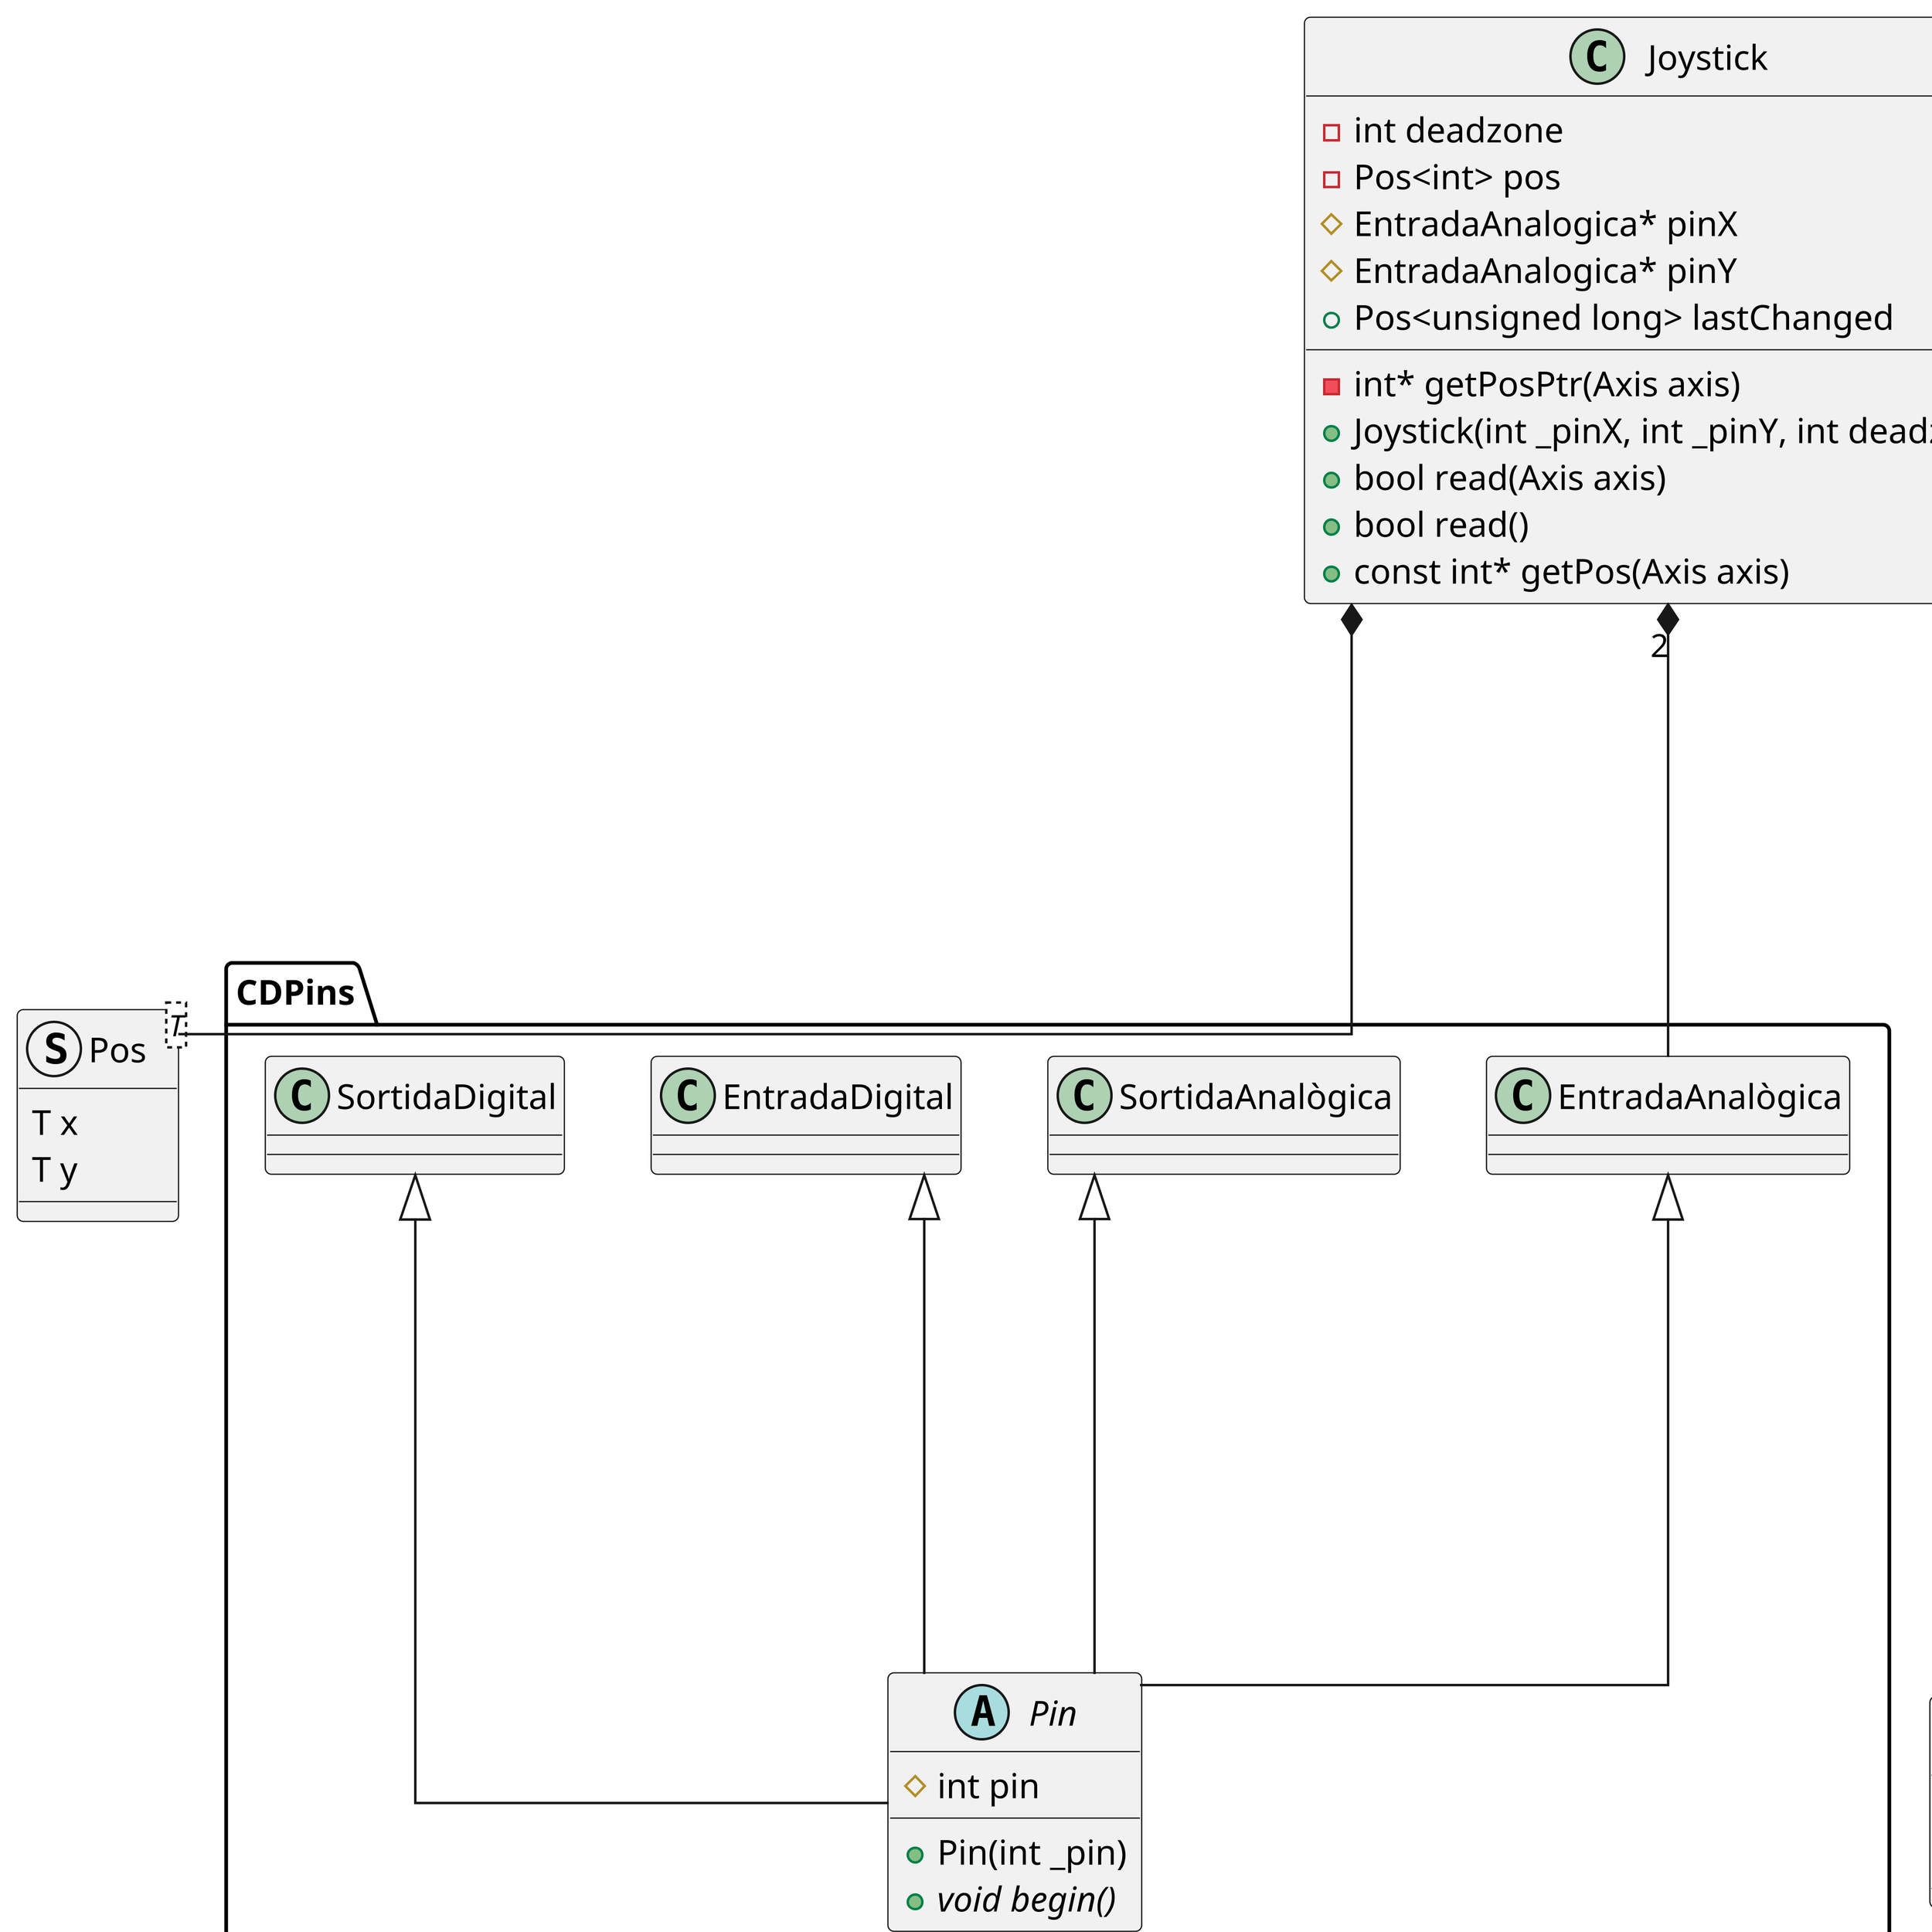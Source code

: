 @startuml
skinparam dpi 500
skinparam linetype ortho
'https://plantuml.com/class-diagram

set separator ::

abstract class CDPins::Pin{
    # int pin
    + Pin(int _pin)
    + {abstract} void begin()
}

class CDPins::EntradaAnalògica {}
class CDPins::SortidaAnalògica {}
class CDPins::EntradaDigital {}
class CDPins::SortidaDigital {}


struct Pos<T> {
	T x
	T y
}

enum Axis {
	X
	Y
}

class Joystick {
    - int deadzone
    - int* getPosPtr(Axis axis)
    - Pos<int> pos
    # EntradaAnalogica* pinX
    # EntradaAnalogica* pinY
    + Joystick(int _pinX, int _pinY, int deadzone)
    + bool read(Axis axis)
    + bool read()
    + Pos<unsigned long> lastChanged
    + const int* getPos(Axis axis)
}

together {
	package FastLED <<rectangle>> #EEE {
		class FastLED <<extern>> {}
		hide FastLED members

		class CRGB <<extern>> {}
		hide FastLED members
	}


	class NeoPixel {
		+ void begin()
		+ void refresh()
		+ CRGB list[]
	}
}

package DHT <<rectangle>> #EEE {
	class DHT <<extern>> {}
	hide DHT members
}

class Range {
	- int size;
	- bool cycle
	- const int* range
	+ Range(const int _range[], int _size, bool _cycle)
	+ int getLevel(int n)
}

package LiquidCrystal_I2C <<rectangle>> #EEE {
	class LiquidCrystal_I2C <<extern>> {}
	hide LiquidCrystal_I2C members
}

class Pantalla {
	- unsigned long t
	- unsigned long maxT
	- TempHum* tempHum
	- int* tempSetting
	+ Pantalla(TempHum* _tempHum, int* _tempSetting)
	+ void begin()
	+ void update(string upperLine, string lowerLine)
    + void update(string upperLine, string lowerLine, unsigned long t)
    + void idle()
    + void checkTime()
}

class TempHum {
	- CRGB* ledTemp
	- CRGB* ledHum
	- {static} const int tempRange
	- {static} const int humRange
	- CRGB colors[]
	- Range* tempRange
	- Range* humRange
	# int pin
	+ TempHum(int _pin, CRGB* _ledTemp, CRGB* _ledHum)
	+ void begin()
	+ bool read()
	+ double temp
	+ double hum
}

EntradaAnalògica <|-- Pin
SortidaAnalògica <|-- Pin
EntradaDigital <|-- Pin
SortidaDigital <|-- Pin

Joystick "2" *-- EntradaAnalògica
Joystick *-- Pos
Joystick --- Axis

NeoPixel *-- FastLED::CRGB
NeoPixel --- FastLED::FastLED

Pantalla <|-- LiquidCrystal_I2C
Pantalla *-- TempHum

TempHum <|-- DHT
TempHum *-- Range
TempHum *-- CRGB


@enduml